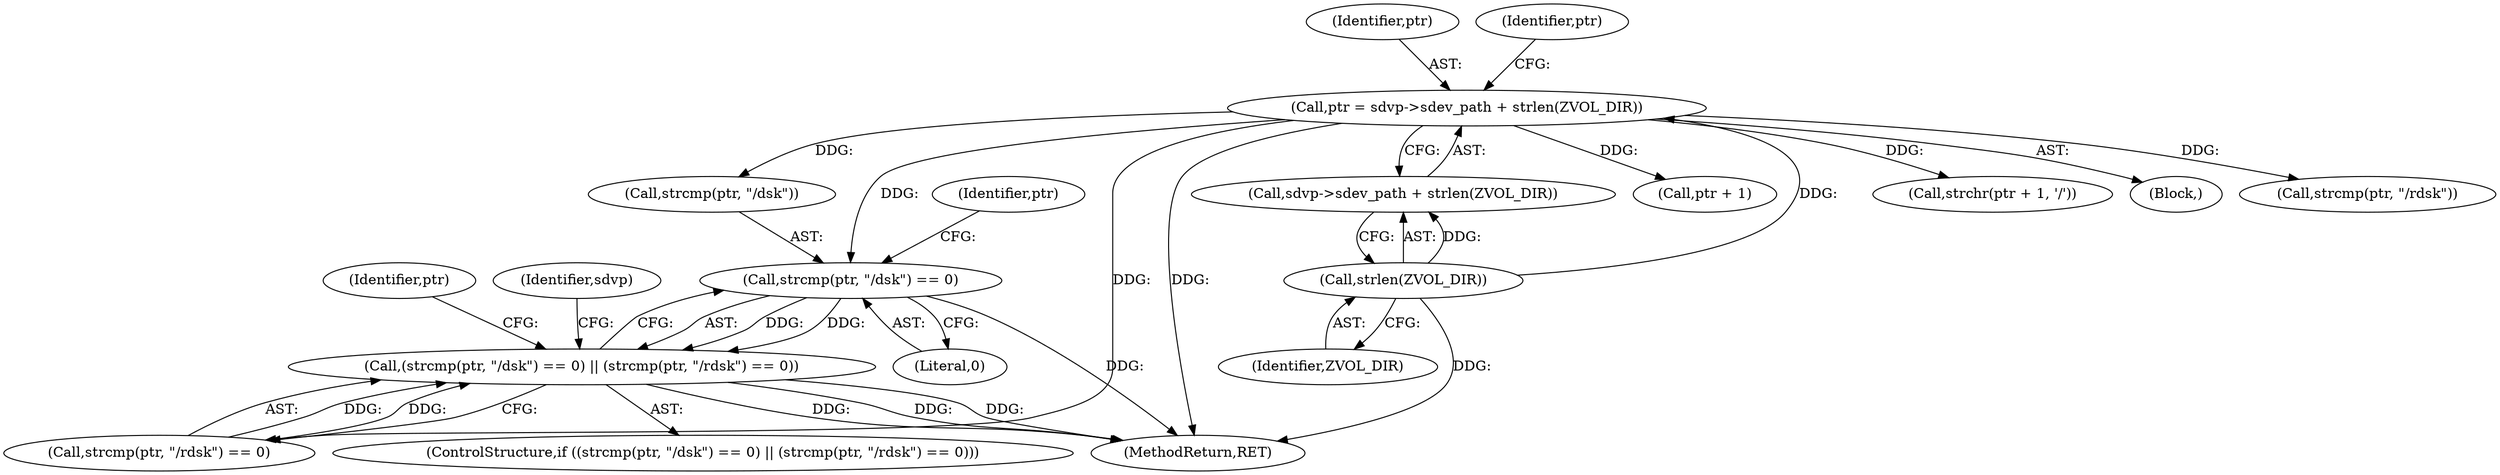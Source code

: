 digraph "0_illumos-gate_d65686849024838243515b5c40ae2c479460b4b5@API" {
"1000194" [label="(Call,strcmp(ptr, \"/dsk\") == 0)"];
"1000184" [label="(Call,ptr = sdvp->sdev_path + strlen(ZVOL_DIR))"];
"1000190" [label="(Call,strlen(ZVOL_DIR))"];
"1000193" [label="(Call,(strcmp(ptr, \"/dsk\") == 0) || (strcmp(ptr, \"/rdsk\") == 0))"];
"1000198" [label="(Literal,0)"];
"1000262" [label="(MethodReturn,RET)"];
"1000201" [label="(Identifier,ptr)"];
"1000194" [label="(Call,strcmp(ptr, \"/dsk\") == 0)"];
"1000186" [label="(Call,sdvp->sdev_path + strlen(ZVOL_DIR))"];
"1000228" [label="(Call,ptr + 1)"];
"1000195" [label="(Call,strcmp(ptr, \"/dsk\"))"];
"1000226" [label="(Identifier,ptr)"];
"1000190" [label="(Call,strlen(ZVOL_DIR))"];
"1000199" [label="(Call,strcmp(ptr, \"/rdsk\") == 0)"];
"1000227" [label="(Call,strchr(ptr + 1, '/'))"];
"1000184" [label="(Call,ptr = sdvp->sdev_path + strlen(ZVOL_DIR))"];
"1000191" [label="(Identifier,ZVOL_DIR)"];
"1000107" [label="(Block,)"];
"1000185" [label="(Identifier,ptr)"];
"1000193" [label="(Call,(strcmp(ptr, \"/dsk\") == 0) || (strcmp(ptr, \"/rdsk\") == 0))"];
"1000192" [label="(ControlStructure,if ((strcmp(ptr, \"/dsk\") == 0) || (strcmp(ptr, \"/rdsk\") == 0)))"];
"1000208" [label="(Identifier,sdvp)"];
"1000200" [label="(Call,strcmp(ptr, \"/rdsk\"))"];
"1000196" [label="(Identifier,ptr)"];
"1000194" -> "1000193"  [label="AST: "];
"1000194" -> "1000198"  [label="CFG: "];
"1000195" -> "1000194"  [label="AST: "];
"1000198" -> "1000194"  [label="AST: "];
"1000201" -> "1000194"  [label="CFG: "];
"1000193" -> "1000194"  [label="CFG: "];
"1000194" -> "1000262"  [label="DDG: "];
"1000194" -> "1000193"  [label="DDG: "];
"1000194" -> "1000193"  [label="DDG: "];
"1000184" -> "1000194"  [label="DDG: "];
"1000184" -> "1000107"  [label="AST: "];
"1000184" -> "1000186"  [label="CFG: "];
"1000185" -> "1000184"  [label="AST: "];
"1000186" -> "1000184"  [label="AST: "];
"1000196" -> "1000184"  [label="CFG: "];
"1000184" -> "1000262"  [label="DDG: "];
"1000190" -> "1000184"  [label="DDG: "];
"1000184" -> "1000195"  [label="DDG: "];
"1000184" -> "1000199"  [label="DDG: "];
"1000184" -> "1000200"  [label="DDG: "];
"1000184" -> "1000227"  [label="DDG: "];
"1000184" -> "1000228"  [label="DDG: "];
"1000190" -> "1000186"  [label="AST: "];
"1000190" -> "1000191"  [label="CFG: "];
"1000191" -> "1000190"  [label="AST: "];
"1000186" -> "1000190"  [label="CFG: "];
"1000190" -> "1000262"  [label="DDG: "];
"1000190" -> "1000186"  [label="DDG: "];
"1000193" -> "1000192"  [label="AST: "];
"1000193" -> "1000199"  [label="CFG: "];
"1000199" -> "1000193"  [label="AST: "];
"1000208" -> "1000193"  [label="CFG: "];
"1000226" -> "1000193"  [label="CFG: "];
"1000193" -> "1000262"  [label="DDG: "];
"1000193" -> "1000262"  [label="DDG: "];
"1000193" -> "1000262"  [label="DDG: "];
"1000199" -> "1000193"  [label="DDG: "];
"1000199" -> "1000193"  [label="DDG: "];
}
